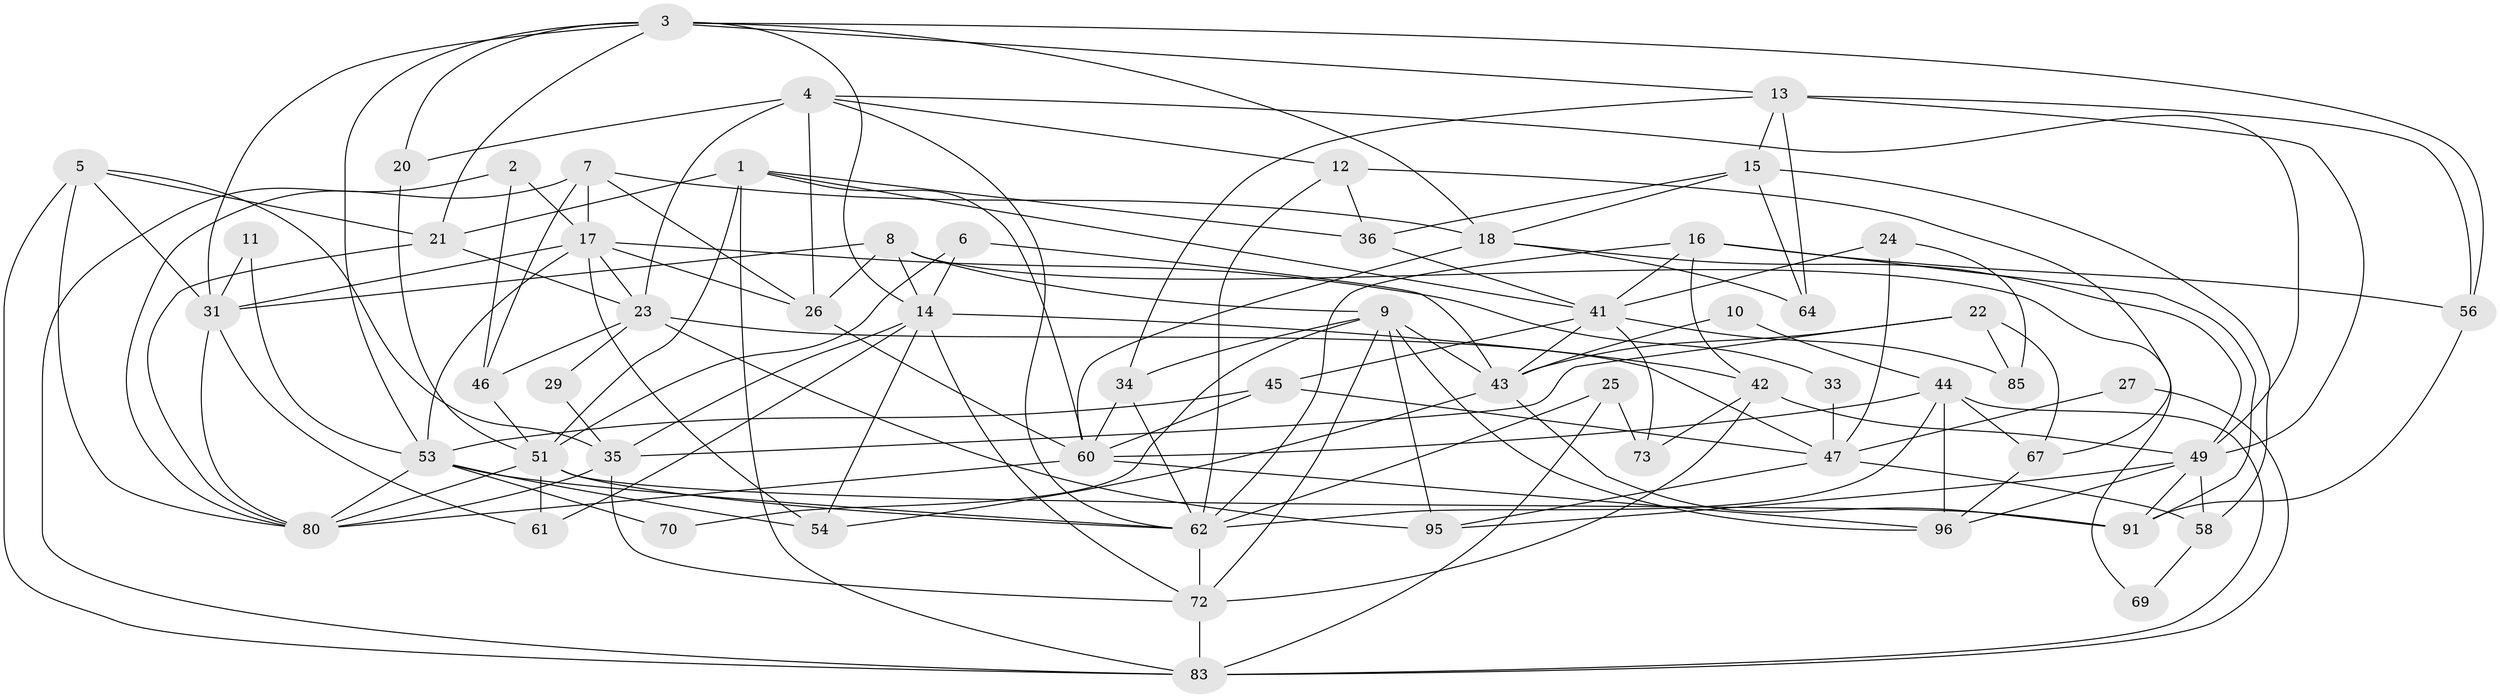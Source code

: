 // original degree distribution, {3: 0.28125, 6: 0.09375, 2: 0.13541666666666666, 4: 0.2604166666666667, 5: 0.16666666666666666, 7: 0.052083333333333336, 8: 0.010416666666666666}
// Generated by graph-tools (version 1.1) at 2025/41/03/06/25 10:41:54]
// undirected, 60 vertices, 150 edges
graph export_dot {
graph [start="1"]
  node [color=gray90,style=filled];
  1 [super="+71"];
  2;
  3 [super="+52"];
  4 [super="+84"];
  5 [super="+32"];
  6;
  7 [super="+28"];
  8 [super="+19"];
  9 [super="+37"];
  10;
  11;
  12 [super="+39"];
  13 [super="+30"];
  14 [super="+65"];
  15 [super="+40"];
  16 [super="+38"];
  17 [super="+76"];
  18 [super="+59"];
  20;
  21 [super="+48"];
  22;
  23;
  24;
  25;
  26 [super="+68"];
  27;
  29;
  31 [super="+63"];
  33;
  34;
  35 [super="+78"];
  36 [super="+66"];
  41 [super="+50"];
  42 [super="+77"];
  43 [super="+74"];
  44 [super="+55"];
  45 [super="+86"];
  46 [super="+79"];
  47 [super="+88"];
  49 [super="+82"];
  51 [super="+87"];
  53 [super="+57"];
  54;
  56;
  58;
  60 [super="+89"];
  61;
  62 [super="+81"];
  64;
  67;
  69;
  70 [super="+75"];
  72 [super="+93"];
  73;
  80 [super="+94"];
  83 [super="+90"];
  85;
  91 [super="+92"];
  95;
  96;
  1 -- 51;
  1 -- 21;
  1 -- 83;
  1 -- 41;
  1 -- 60;
  1 -- 36;
  2 -- 46;
  2 -- 83;
  2 -- 17;
  3 -- 31;
  3 -- 53;
  3 -- 18;
  3 -- 14;
  3 -- 13;
  3 -- 56;
  3 -- 20;
  3 -- 21;
  4 -- 26;
  4 -- 20;
  4 -- 49;
  4 -- 23;
  4 -- 12;
  4 -- 62;
  5 -- 80;
  5 -- 83;
  5 -- 21;
  5 -- 35;
  5 -- 31;
  6 -- 14;
  6 -- 43;
  6 -- 51;
  7 -- 17;
  7 -- 18;
  7 -- 80;
  7 -- 26;
  7 -- 46;
  8 -- 14;
  8 -- 69;
  8 -- 9;
  8 -- 26;
  8 -- 31;
  9 -- 34;
  9 -- 70;
  9 -- 96;
  9 -- 72;
  9 -- 43;
  9 -- 95;
  10 -- 44;
  10 -- 43;
  11 -- 31;
  11 -- 53;
  12 -- 36;
  12 -- 67;
  12 -- 62;
  13 -- 34;
  13 -- 64;
  13 -- 49;
  13 -- 56;
  13 -- 15;
  14 -- 54;
  14 -- 61;
  14 -- 35;
  14 -- 42;
  14 -- 72;
  15 -- 58;
  15 -- 18;
  15 -- 64;
  15 -- 36;
  16 -- 56;
  16 -- 41;
  16 -- 42;
  16 -- 62;
  16 -- 91 [weight=2];
  17 -- 53;
  17 -- 26 [weight=2];
  17 -- 33;
  17 -- 54;
  17 -- 23;
  17 -- 31;
  18 -- 49;
  18 -- 64;
  18 -- 60;
  20 -- 51;
  21 -- 23;
  21 -- 80;
  22 -- 67;
  22 -- 85;
  22 -- 35;
  22 -- 43;
  23 -- 47;
  23 -- 29;
  23 -- 95;
  23 -- 46;
  24 -- 41;
  24 -- 85;
  24 -- 47;
  25 -- 73;
  25 -- 83;
  25 -- 62;
  26 -- 60;
  27 -- 47;
  27 -- 83;
  29 -- 35;
  31 -- 61;
  31 -- 80;
  33 -- 47;
  34 -- 60;
  34 -- 62;
  35 -- 72;
  35 -- 80;
  36 -- 41;
  41 -- 85;
  41 -- 73;
  41 -- 45;
  41 -- 43;
  42 -- 73;
  42 -- 49;
  42 -- 72;
  43 -- 54;
  43 -- 91;
  44 -- 67;
  44 -- 96;
  44 -- 83;
  44 -- 60;
  44 -- 62;
  45 -- 53;
  45 -- 47;
  45 -- 60;
  46 -- 51;
  47 -- 58;
  47 -- 95;
  49 -- 91;
  49 -- 58;
  49 -- 96;
  49 -- 95;
  51 -- 61;
  51 -- 91;
  51 -- 80;
  51 -- 62;
  53 -- 62;
  53 -- 54;
  53 -- 70;
  53 -- 80;
  56 -- 91;
  58 -- 69;
  60 -- 80;
  60 -- 96;
  62 -- 72;
  67 -- 96;
  72 -- 83;
}
